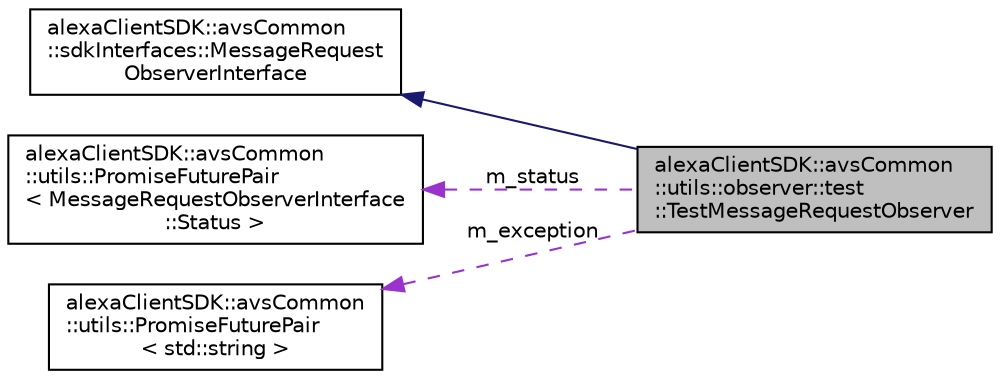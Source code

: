 digraph "alexaClientSDK::avsCommon::utils::observer::test::TestMessageRequestObserver"
{
  edge [fontname="Helvetica",fontsize="10",labelfontname="Helvetica",labelfontsize="10"];
  node [fontname="Helvetica",fontsize="10",shape=record];
  rankdir="LR";
  Node2 [label="alexaClientSDK::avsCommon\l::utils::observer::test\l::TestMessageRequestObserver",height=0.2,width=0.4,color="black", fillcolor="grey75", style="filled", fontcolor="black"];
  Node3 -> Node2 [dir="back",color="midnightblue",fontsize="10",style="solid",fontname="Helvetica"];
  Node3 [label="alexaClientSDK::avsCommon\l::sdkInterfaces::MessageRequest\lObserverInterface",height=0.2,width=0.4,color="black", fillcolor="white", style="filled",URL="$classalexa_client_s_d_k_1_1avs_common_1_1sdk_interfaces_1_1_message_request_observer_interface.html"];
  Node4 -> Node2 [dir="back",color="darkorchid3",fontsize="10",style="dashed",label=" m_status" ,fontname="Helvetica"];
  Node4 [label="alexaClientSDK::avsCommon\l::utils::PromiseFuturePair\l\< MessageRequestObserverInterface\l::Status \>",height=0.2,width=0.4,color="black", fillcolor="white", style="filled",URL="$classalexa_client_s_d_k_1_1avs_common_1_1utils_1_1_promise_future_pair.html"];
  Node5 -> Node2 [dir="back",color="darkorchid3",fontsize="10",style="dashed",label=" m_exception" ,fontname="Helvetica"];
  Node5 [label="alexaClientSDK::avsCommon\l::utils::PromiseFuturePair\l\< std::string \>",height=0.2,width=0.4,color="black", fillcolor="white", style="filled",URL="$classalexa_client_s_d_k_1_1avs_common_1_1utils_1_1_promise_future_pair.html"];
}
